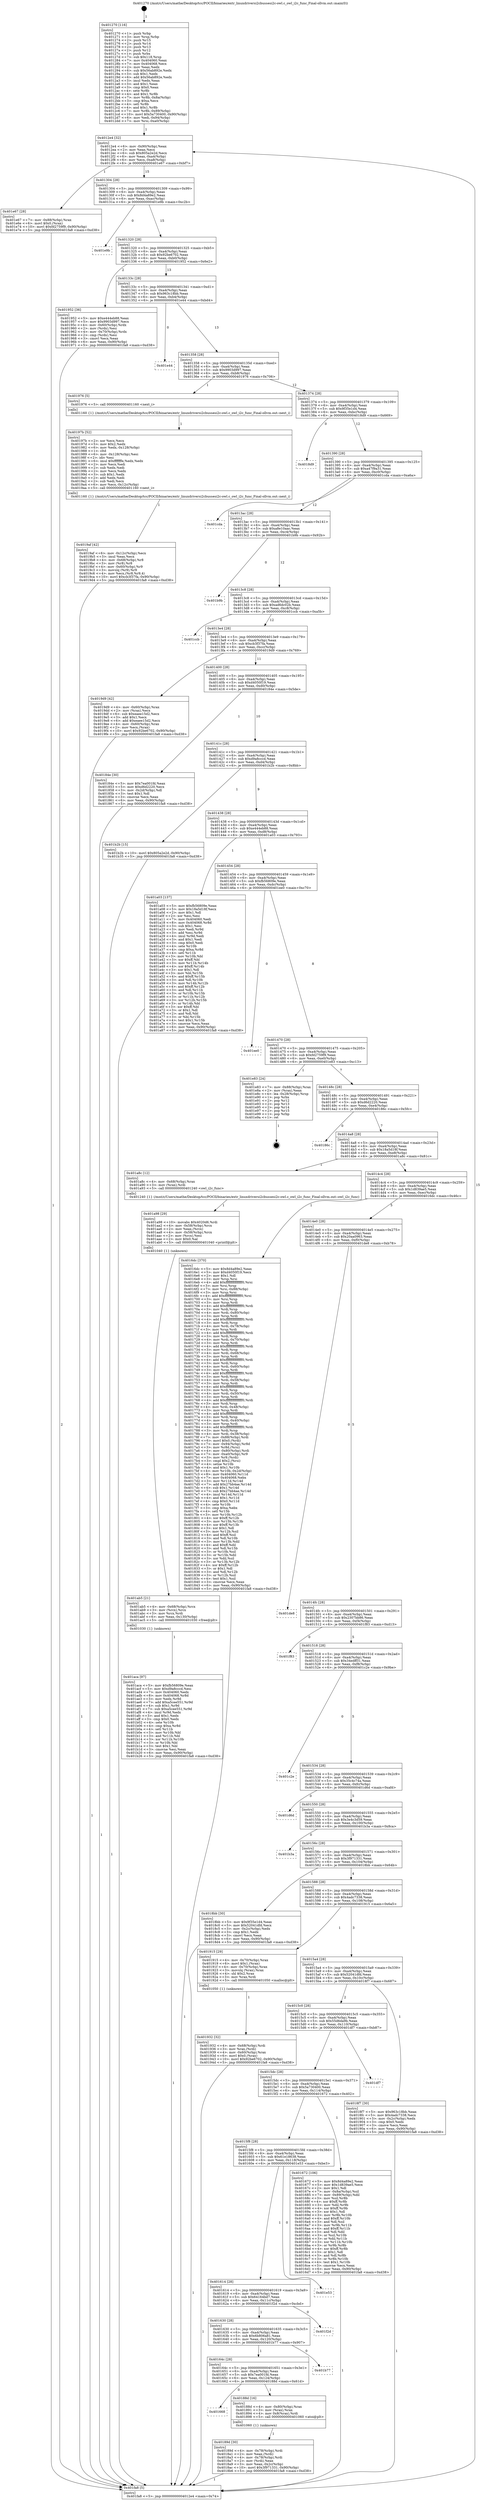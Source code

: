 digraph "0x401270" {
  label = "0x401270 (/mnt/c/Users/mathe/Desktop/tcc/POCII/binaries/extr_linuxdriversi2cbussesi2c-owl.c_owl_i2c_func_Final-ollvm.out::main(0))"
  labelloc = "t"
  node[shape=record]

  Entry [label="",width=0.3,height=0.3,shape=circle,fillcolor=black,style=filled]
  "0x4012e4" [label="{
     0x4012e4 [32]\l
     | [instrs]\l
     &nbsp;&nbsp;0x4012e4 \<+6\>: mov -0x90(%rbp),%eax\l
     &nbsp;&nbsp;0x4012ea \<+2\>: mov %eax,%ecx\l
     &nbsp;&nbsp;0x4012ec \<+6\>: sub $0x805a2e2d,%ecx\l
     &nbsp;&nbsp;0x4012f2 \<+6\>: mov %eax,-0xa4(%rbp)\l
     &nbsp;&nbsp;0x4012f8 \<+6\>: mov %ecx,-0xa8(%rbp)\l
     &nbsp;&nbsp;0x4012fe \<+6\>: je 0000000000401e67 \<main+0xbf7\>\l
  }"]
  "0x401e67" [label="{
     0x401e67 [28]\l
     | [instrs]\l
     &nbsp;&nbsp;0x401e67 \<+7\>: mov -0x88(%rbp),%rax\l
     &nbsp;&nbsp;0x401e6e \<+6\>: movl $0x0,(%rax)\l
     &nbsp;&nbsp;0x401e74 \<+10\>: movl $0xfd2759f9,-0x90(%rbp)\l
     &nbsp;&nbsp;0x401e7e \<+5\>: jmp 0000000000401fa8 \<main+0xd38\>\l
  }"]
  "0x401304" [label="{
     0x401304 [28]\l
     | [instrs]\l
     &nbsp;&nbsp;0x401304 \<+5\>: jmp 0000000000401309 \<main+0x99\>\l
     &nbsp;&nbsp;0x401309 \<+6\>: mov -0xa4(%rbp),%eax\l
     &nbsp;&nbsp;0x40130f \<+5\>: sub $0x8d4a89e2,%eax\l
     &nbsp;&nbsp;0x401314 \<+6\>: mov %eax,-0xac(%rbp)\l
     &nbsp;&nbsp;0x40131a \<+6\>: je 0000000000401e9b \<main+0xc2b\>\l
  }"]
  Exit [label="",width=0.3,height=0.3,shape=circle,fillcolor=black,style=filled,peripheries=2]
  "0x401e9b" [label="{
     0x401e9b\l
  }", style=dashed]
  "0x401320" [label="{
     0x401320 [28]\l
     | [instrs]\l
     &nbsp;&nbsp;0x401320 \<+5\>: jmp 0000000000401325 \<main+0xb5\>\l
     &nbsp;&nbsp;0x401325 \<+6\>: mov -0xa4(%rbp),%eax\l
     &nbsp;&nbsp;0x40132b \<+5\>: sub $0x92be6702,%eax\l
     &nbsp;&nbsp;0x401330 \<+6\>: mov %eax,-0xb0(%rbp)\l
     &nbsp;&nbsp;0x401336 \<+6\>: je 0000000000401952 \<main+0x6e2\>\l
  }"]
  "0x401aca" [label="{
     0x401aca [97]\l
     | [instrs]\l
     &nbsp;&nbsp;0x401aca \<+5\>: mov $0xfb56809e,%eax\l
     &nbsp;&nbsp;0x401acf \<+5\>: mov $0xd9a8cccd,%esi\l
     &nbsp;&nbsp;0x401ad4 \<+7\>: mov 0x404060,%edx\l
     &nbsp;&nbsp;0x401adb \<+8\>: mov 0x404068,%r8d\l
     &nbsp;&nbsp;0x401ae3 \<+3\>: mov %edx,%r9d\l
     &nbsp;&nbsp;0x401ae6 \<+7\>: add $0xa5cee551,%r9d\l
     &nbsp;&nbsp;0x401aed \<+4\>: sub $0x1,%r9d\l
     &nbsp;&nbsp;0x401af1 \<+7\>: sub $0xa5cee551,%r9d\l
     &nbsp;&nbsp;0x401af8 \<+4\>: imul %r9d,%edx\l
     &nbsp;&nbsp;0x401afc \<+3\>: and $0x1,%edx\l
     &nbsp;&nbsp;0x401aff \<+3\>: cmp $0x0,%edx\l
     &nbsp;&nbsp;0x401b02 \<+4\>: sete %r10b\l
     &nbsp;&nbsp;0x401b06 \<+4\>: cmp $0xa,%r8d\l
     &nbsp;&nbsp;0x401b0a \<+4\>: setl %r11b\l
     &nbsp;&nbsp;0x401b0e \<+3\>: mov %r10b,%bl\l
     &nbsp;&nbsp;0x401b11 \<+3\>: and %r11b,%bl\l
     &nbsp;&nbsp;0x401b14 \<+3\>: xor %r11b,%r10b\l
     &nbsp;&nbsp;0x401b17 \<+3\>: or %r10b,%bl\l
     &nbsp;&nbsp;0x401b1a \<+3\>: test $0x1,%bl\l
     &nbsp;&nbsp;0x401b1d \<+3\>: cmovne %esi,%eax\l
     &nbsp;&nbsp;0x401b20 \<+6\>: mov %eax,-0x90(%rbp)\l
     &nbsp;&nbsp;0x401b26 \<+5\>: jmp 0000000000401fa8 \<main+0xd38\>\l
  }"]
  "0x401952" [label="{
     0x401952 [36]\l
     | [instrs]\l
     &nbsp;&nbsp;0x401952 \<+5\>: mov $0xe444eb88,%eax\l
     &nbsp;&nbsp;0x401957 \<+5\>: mov $0x9903d997,%ecx\l
     &nbsp;&nbsp;0x40195c \<+4\>: mov -0x60(%rbp),%rdx\l
     &nbsp;&nbsp;0x401960 \<+2\>: mov (%rdx),%esi\l
     &nbsp;&nbsp;0x401962 \<+4\>: mov -0x70(%rbp),%rdx\l
     &nbsp;&nbsp;0x401966 \<+2\>: cmp (%rdx),%esi\l
     &nbsp;&nbsp;0x401968 \<+3\>: cmovl %ecx,%eax\l
     &nbsp;&nbsp;0x40196b \<+6\>: mov %eax,-0x90(%rbp)\l
     &nbsp;&nbsp;0x401971 \<+5\>: jmp 0000000000401fa8 \<main+0xd38\>\l
  }"]
  "0x40133c" [label="{
     0x40133c [28]\l
     | [instrs]\l
     &nbsp;&nbsp;0x40133c \<+5\>: jmp 0000000000401341 \<main+0xd1\>\l
     &nbsp;&nbsp;0x401341 \<+6\>: mov -0xa4(%rbp),%eax\l
     &nbsp;&nbsp;0x401347 \<+5\>: sub $0x963c18bb,%eax\l
     &nbsp;&nbsp;0x40134c \<+6\>: mov %eax,-0xb4(%rbp)\l
     &nbsp;&nbsp;0x401352 \<+6\>: je 0000000000401e44 \<main+0xbd4\>\l
  }"]
  "0x401ab5" [label="{
     0x401ab5 [21]\l
     | [instrs]\l
     &nbsp;&nbsp;0x401ab5 \<+4\>: mov -0x68(%rbp),%rcx\l
     &nbsp;&nbsp;0x401ab9 \<+3\>: mov (%rcx),%rcx\l
     &nbsp;&nbsp;0x401abc \<+3\>: mov %rcx,%rdi\l
     &nbsp;&nbsp;0x401abf \<+6\>: mov %eax,-0x130(%rbp)\l
     &nbsp;&nbsp;0x401ac5 \<+5\>: call 0000000000401030 \<free@plt\>\l
     | [calls]\l
     &nbsp;&nbsp;0x401030 \{1\} (unknown)\l
  }"]
  "0x401e44" [label="{
     0x401e44\l
  }", style=dashed]
  "0x401358" [label="{
     0x401358 [28]\l
     | [instrs]\l
     &nbsp;&nbsp;0x401358 \<+5\>: jmp 000000000040135d \<main+0xed\>\l
     &nbsp;&nbsp;0x40135d \<+6\>: mov -0xa4(%rbp),%eax\l
     &nbsp;&nbsp;0x401363 \<+5\>: sub $0x9903d997,%eax\l
     &nbsp;&nbsp;0x401368 \<+6\>: mov %eax,-0xb8(%rbp)\l
     &nbsp;&nbsp;0x40136e \<+6\>: je 0000000000401976 \<main+0x706\>\l
  }"]
  "0x401a98" [label="{
     0x401a98 [29]\l
     | [instrs]\l
     &nbsp;&nbsp;0x401a98 \<+10\>: movabs $0x4020d6,%rdi\l
     &nbsp;&nbsp;0x401aa2 \<+4\>: mov -0x58(%rbp),%rcx\l
     &nbsp;&nbsp;0x401aa6 \<+2\>: mov %eax,(%rcx)\l
     &nbsp;&nbsp;0x401aa8 \<+4\>: mov -0x58(%rbp),%rcx\l
     &nbsp;&nbsp;0x401aac \<+2\>: mov (%rcx),%esi\l
     &nbsp;&nbsp;0x401aae \<+2\>: mov $0x0,%al\l
     &nbsp;&nbsp;0x401ab0 \<+5\>: call 0000000000401040 \<printf@plt\>\l
     | [calls]\l
     &nbsp;&nbsp;0x401040 \{1\} (unknown)\l
  }"]
  "0x401976" [label="{
     0x401976 [5]\l
     | [instrs]\l
     &nbsp;&nbsp;0x401976 \<+5\>: call 0000000000401160 \<next_i\>\l
     | [calls]\l
     &nbsp;&nbsp;0x401160 \{1\} (/mnt/c/Users/mathe/Desktop/tcc/POCII/binaries/extr_linuxdriversi2cbussesi2c-owl.c_owl_i2c_func_Final-ollvm.out::next_i)\l
  }"]
  "0x401374" [label="{
     0x401374 [28]\l
     | [instrs]\l
     &nbsp;&nbsp;0x401374 \<+5\>: jmp 0000000000401379 \<main+0x109\>\l
     &nbsp;&nbsp;0x401379 \<+6\>: mov -0xa4(%rbp),%eax\l
     &nbsp;&nbsp;0x40137f \<+5\>: sub $0x9f35e1d4,%eax\l
     &nbsp;&nbsp;0x401384 \<+6\>: mov %eax,-0xbc(%rbp)\l
     &nbsp;&nbsp;0x40138a \<+6\>: je 00000000004018d9 \<main+0x669\>\l
  }"]
  "0x4019af" [label="{
     0x4019af [42]\l
     | [instrs]\l
     &nbsp;&nbsp;0x4019af \<+6\>: mov -0x12c(%rbp),%ecx\l
     &nbsp;&nbsp;0x4019b5 \<+3\>: imul %eax,%ecx\l
     &nbsp;&nbsp;0x4019b8 \<+4\>: mov -0x68(%rbp),%r8\l
     &nbsp;&nbsp;0x4019bc \<+3\>: mov (%r8),%r8\l
     &nbsp;&nbsp;0x4019bf \<+4\>: mov -0x60(%rbp),%r9\l
     &nbsp;&nbsp;0x4019c3 \<+3\>: movslq (%r9),%r9\l
     &nbsp;&nbsp;0x4019c6 \<+4\>: mov %ecx,(%r8,%r9,4)\l
     &nbsp;&nbsp;0x4019ca \<+10\>: movl $0xcb3f37fa,-0x90(%rbp)\l
     &nbsp;&nbsp;0x4019d4 \<+5\>: jmp 0000000000401fa8 \<main+0xd38\>\l
  }"]
  "0x4018d9" [label="{
     0x4018d9\l
  }", style=dashed]
  "0x401390" [label="{
     0x401390 [28]\l
     | [instrs]\l
     &nbsp;&nbsp;0x401390 \<+5\>: jmp 0000000000401395 \<main+0x125\>\l
     &nbsp;&nbsp;0x401395 \<+6\>: mov -0xa4(%rbp),%eax\l
     &nbsp;&nbsp;0x40139b \<+5\>: sub $0xa47f9a31,%eax\l
     &nbsp;&nbsp;0x4013a0 \<+6\>: mov %eax,-0xc0(%rbp)\l
     &nbsp;&nbsp;0x4013a6 \<+6\>: je 0000000000401cda \<main+0xa6a\>\l
  }"]
  "0x40197b" [label="{
     0x40197b [52]\l
     | [instrs]\l
     &nbsp;&nbsp;0x40197b \<+2\>: xor %ecx,%ecx\l
     &nbsp;&nbsp;0x40197d \<+5\>: mov $0x2,%edx\l
     &nbsp;&nbsp;0x401982 \<+6\>: mov %edx,-0x128(%rbp)\l
     &nbsp;&nbsp;0x401988 \<+1\>: cltd\l
     &nbsp;&nbsp;0x401989 \<+6\>: mov -0x128(%rbp),%esi\l
     &nbsp;&nbsp;0x40198f \<+2\>: idiv %esi\l
     &nbsp;&nbsp;0x401991 \<+6\>: imul $0xfffffffe,%edx,%edx\l
     &nbsp;&nbsp;0x401997 \<+2\>: mov %ecx,%edi\l
     &nbsp;&nbsp;0x401999 \<+2\>: sub %edx,%edi\l
     &nbsp;&nbsp;0x40199b \<+2\>: mov %ecx,%edx\l
     &nbsp;&nbsp;0x40199d \<+3\>: sub $0x1,%edx\l
     &nbsp;&nbsp;0x4019a0 \<+2\>: add %edx,%edi\l
     &nbsp;&nbsp;0x4019a2 \<+2\>: sub %edi,%ecx\l
     &nbsp;&nbsp;0x4019a4 \<+6\>: mov %ecx,-0x12c(%rbp)\l
     &nbsp;&nbsp;0x4019aa \<+5\>: call 0000000000401160 \<next_i\>\l
     | [calls]\l
     &nbsp;&nbsp;0x401160 \{1\} (/mnt/c/Users/mathe/Desktop/tcc/POCII/binaries/extr_linuxdriversi2cbussesi2c-owl.c_owl_i2c_func_Final-ollvm.out::next_i)\l
  }"]
  "0x401cda" [label="{
     0x401cda\l
  }", style=dashed]
  "0x4013ac" [label="{
     0x4013ac [28]\l
     | [instrs]\l
     &nbsp;&nbsp;0x4013ac \<+5\>: jmp 00000000004013b1 \<main+0x141\>\l
     &nbsp;&nbsp;0x4013b1 \<+6\>: mov -0xa4(%rbp),%eax\l
     &nbsp;&nbsp;0x4013b7 \<+5\>: sub $0xa8e10aac,%eax\l
     &nbsp;&nbsp;0x4013bc \<+6\>: mov %eax,-0xc4(%rbp)\l
     &nbsp;&nbsp;0x4013c2 \<+6\>: je 0000000000401b9b \<main+0x92b\>\l
  }"]
  "0x401932" [label="{
     0x401932 [32]\l
     | [instrs]\l
     &nbsp;&nbsp;0x401932 \<+4\>: mov -0x68(%rbp),%rdi\l
     &nbsp;&nbsp;0x401936 \<+3\>: mov %rax,(%rdi)\l
     &nbsp;&nbsp;0x401939 \<+4\>: mov -0x60(%rbp),%rax\l
     &nbsp;&nbsp;0x40193d \<+6\>: movl $0x0,(%rax)\l
     &nbsp;&nbsp;0x401943 \<+10\>: movl $0x92be6702,-0x90(%rbp)\l
     &nbsp;&nbsp;0x40194d \<+5\>: jmp 0000000000401fa8 \<main+0xd38\>\l
  }"]
  "0x401b9b" [label="{
     0x401b9b\l
  }", style=dashed]
  "0x4013c8" [label="{
     0x4013c8 [28]\l
     | [instrs]\l
     &nbsp;&nbsp;0x4013c8 \<+5\>: jmp 00000000004013cd \<main+0x15d\>\l
     &nbsp;&nbsp;0x4013cd \<+6\>: mov -0xa4(%rbp),%eax\l
     &nbsp;&nbsp;0x4013d3 \<+5\>: sub $0xad6dc02b,%eax\l
     &nbsp;&nbsp;0x4013d8 \<+6\>: mov %eax,-0xc8(%rbp)\l
     &nbsp;&nbsp;0x4013de \<+6\>: je 0000000000401ccb \<main+0xa5b\>\l
  }"]
  "0x40189d" [label="{
     0x40189d [30]\l
     | [instrs]\l
     &nbsp;&nbsp;0x40189d \<+4\>: mov -0x78(%rbp),%rdi\l
     &nbsp;&nbsp;0x4018a1 \<+2\>: mov %eax,(%rdi)\l
     &nbsp;&nbsp;0x4018a3 \<+4\>: mov -0x78(%rbp),%rdi\l
     &nbsp;&nbsp;0x4018a7 \<+2\>: mov (%rdi),%eax\l
     &nbsp;&nbsp;0x4018a9 \<+3\>: mov %eax,-0x2c(%rbp)\l
     &nbsp;&nbsp;0x4018ac \<+10\>: movl $0x3f971331,-0x90(%rbp)\l
     &nbsp;&nbsp;0x4018b6 \<+5\>: jmp 0000000000401fa8 \<main+0xd38\>\l
  }"]
  "0x401ccb" [label="{
     0x401ccb\l
  }", style=dashed]
  "0x4013e4" [label="{
     0x4013e4 [28]\l
     | [instrs]\l
     &nbsp;&nbsp;0x4013e4 \<+5\>: jmp 00000000004013e9 \<main+0x179\>\l
     &nbsp;&nbsp;0x4013e9 \<+6\>: mov -0xa4(%rbp),%eax\l
     &nbsp;&nbsp;0x4013ef \<+5\>: sub $0xcb3f37fa,%eax\l
     &nbsp;&nbsp;0x4013f4 \<+6\>: mov %eax,-0xcc(%rbp)\l
     &nbsp;&nbsp;0x4013fa \<+6\>: je 00000000004019d9 \<main+0x769\>\l
  }"]
  "0x401668" [label="{
     0x401668\l
  }", style=dashed]
  "0x4019d9" [label="{
     0x4019d9 [42]\l
     | [instrs]\l
     &nbsp;&nbsp;0x4019d9 \<+4\>: mov -0x60(%rbp),%rax\l
     &nbsp;&nbsp;0x4019dd \<+2\>: mov (%rax),%ecx\l
     &nbsp;&nbsp;0x4019df \<+6\>: sub $0xeaee15d2,%ecx\l
     &nbsp;&nbsp;0x4019e5 \<+3\>: add $0x1,%ecx\l
     &nbsp;&nbsp;0x4019e8 \<+6\>: add $0xeaee15d2,%ecx\l
     &nbsp;&nbsp;0x4019ee \<+4\>: mov -0x60(%rbp),%rax\l
     &nbsp;&nbsp;0x4019f2 \<+2\>: mov %ecx,(%rax)\l
     &nbsp;&nbsp;0x4019f4 \<+10\>: movl $0x92be6702,-0x90(%rbp)\l
     &nbsp;&nbsp;0x4019fe \<+5\>: jmp 0000000000401fa8 \<main+0xd38\>\l
  }"]
  "0x401400" [label="{
     0x401400 [28]\l
     | [instrs]\l
     &nbsp;&nbsp;0x401400 \<+5\>: jmp 0000000000401405 \<main+0x195\>\l
     &nbsp;&nbsp;0x401405 \<+6\>: mov -0xa4(%rbp),%eax\l
     &nbsp;&nbsp;0x40140b \<+5\>: sub $0xd4050f19,%eax\l
     &nbsp;&nbsp;0x401410 \<+6\>: mov %eax,-0xd0(%rbp)\l
     &nbsp;&nbsp;0x401416 \<+6\>: je 000000000040184e \<main+0x5de\>\l
  }"]
  "0x40188d" [label="{
     0x40188d [16]\l
     | [instrs]\l
     &nbsp;&nbsp;0x40188d \<+4\>: mov -0x80(%rbp),%rax\l
     &nbsp;&nbsp;0x401891 \<+3\>: mov (%rax),%rax\l
     &nbsp;&nbsp;0x401894 \<+4\>: mov 0x8(%rax),%rdi\l
     &nbsp;&nbsp;0x401898 \<+5\>: call 0000000000401060 \<atoi@plt\>\l
     | [calls]\l
     &nbsp;&nbsp;0x401060 \{1\} (unknown)\l
  }"]
  "0x40184e" [label="{
     0x40184e [30]\l
     | [instrs]\l
     &nbsp;&nbsp;0x40184e \<+5\>: mov $0x7ea001fd,%eax\l
     &nbsp;&nbsp;0x401853 \<+5\>: mov $0xd6d2220,%ecx\l
     &nbsp;&nbsp;0x401858 \<+3\>: mov -0x2d(%rbp),%dl\l
     &nbsp;&nbsp;0x40185b \<+3\>: test $0x1,%dl\l
     &nbsp;&nbsp;0x40185e \<+3\>: cmovne %ecx,%eax\l
     &nbsp;&nbsp;0x401861 \<+6\>: mov %eax,-0x90(%rbp)\l
     &nbsp;&nbsp;0x401867 \<+5\>: jmp 0000000000401fa8 \<main+0xd38\>\l
  }"]
  "0x40141c" [label="{
     0x40141c [28]\l
     | [instrs]\l
     &nbsp;&nbsp;0x40141c \<+5\>: jmp 0000000000401421 \<main+0x1b1\>\l
     &nbsp;&nbsp;0x401421 \<+6\>: mov -0xa4(%rbp),%eax\l
     &nbsp;&nbsp;0x401427 \<+5\>: sub $0xd9a8cccd,%eax\l
     &nbsp;&nbsp;0x40142c \<+6\>: mov %eax,-0xd4(%rbp)\l
     &nbsp;&nbsp;0x401432 \<+6\>: je 0000000000401b2b \<main+0x8bb\>\l
  }"]
  "0x40164c" [label="{
     0x40164c [28]\l
     | [instrs]\l
     &nbsp;&nbsp;0x40164c \<+5\>: jmp 0000000000401651 \<main+0x3e1\>\l
     &nbsp;&nbsp;0x401651 \<+6\>: mov -0xa4(%rbp),%eax\l
     &nbsp;&nbsp;0x401657 \<+5\>: sub $0x7ea001fd,%eax\l
     &nbsp;&nbsp;0x40165c \<+6\>: mov %eax,-0x124(%rbp)\l
     &nbsp;&nbsp;0x401662 \<+6\>: je 000000000040188d \<main+0x61d\>\l
  }"]
  "0x401b2b" [label="{
     0x401b2b [15]\l
     | [instrs]\l
     &nbsp;&nbsp;0x401b2b \<+10\>: movl $0x805a2e2d,-0x90(%rbp)\l
     &nbsp;&nbsp;0x401b35 \<+5\>: jmp 0000000000401fa8 \<main+0xd38\>\l
  }"]
  "0x401438" [label="{
     0x401438 [28]\l
     | [instrs]\l
     &nbsp;&nbsp;0x401438 \<+5\>: jmp 000000000040143d \<main+0x1cd\>\l
     &nbsp;&nbsp;0x40143d \<+6\>: mov -0xa4(%rbp),%eax\l
     &nbsp;&nbsp;0x401443 \<+5\>: sub $0xe444eb88,%eax\l
     &nbsp;&nbsp;0x401448 \<+6\>: mov %eax,-0xd8(%rbp)\l
     &nbsp;&nbsp;0x40144e \<+6\>: je 0000000000401a03 \<main+0x793\>\l
  }"]
  "0x401b77" [label="{
     0x401b77\l
  }", style=dashed]
  "0x401a03" [label="{
     0x401a03 [137]\l
     | [instrs]\l
     &nbsp;&nbsp;0x401a03 \<+5\>: mov $0xfb56809e,%eax\l
     &nbsp;&nbsp;0x401a08 \<+5\>: mov $0x18a5d18f,%ecx\l
     &nbsp;&nbsp;0x401a0d \<+2\>: mov $0x1,%dl\l
     &nbsp;&nbsp;0x401a0f \<+2\>: xor %esi,%esi\l
     &nbsp;&nbsp;0x401a11 \<+7\>: mov 0x404060,%edi\l
     &nbsp;&nbsp;0x401a18 \<+8\>: mov 0x404068,%r8d\l
     &nbsp;&nbsp;0x401a20 \<+3\>: sub $0x1,%esi\l
     &nbsp;&nbsp;0x401a23 \<+3\>: mov %edi,%r9d\l
     &nbsp;&nbsp;0x401a26 \<+3\>: add %esi,%r9d\l
     &nbsp;&nbsp;0x401a29 \<+4\>: imul %r9d,%edi\l
     &nbsp;&nbsp;0x401a2d \<+3\>: and $0x1,%edi\l
     &nbsp;&nbsp;0x401a30 \<+3\>: cmp $0x0,%edi\l
     &nbsp;&nbsp;0x401a33 \<+4\>: sete %r10b\l
     &nbsp;&nbsp;0x401a37 \<+4\>: cmp $0xa,%r8d\l
     &nbsp;&nbsp;0x401a3b \<+4\>: setl %r11b\l
     &nbsp;&nbsp;0x401a3f \<+3\>: mov %r10b,%bl\l
     &nbsp;&nbsp;0x401a42 \<+3\>: xor $0xff,%bl\l
     &nbsp;&nbsp;0x401a45 \<+3\>: mov %r11b,%r14b\l
     &nbsp;&nbsp;0x401a48 \<+4\>: xor $0xff,%r14b\l
     &nbsp;&nbsp;0x401a4c \<+3\>: xor $0x1,%dl\l
     &nbsp;&nbsp;0x401a4f \<+3\>: mov %bl,%r15b\l
     &nbsp;&nbsp;0x401a52 \<+4\>: and $0xff,%r15b\l
     &nbsp;&nbsp;0x401a56 \<+3\>: and %dl,%r10b\l
     &nbsp;&nbsp;0x401a59 \<+3\>: mov %r14b,%r12b\l
     &nbsp;&nbsp;0x401a5c \<+4\>: and $0xff,%r12b\l
     &nbsp;&nbsp;0x401a60 \<+3\>: and %dl,%r11b\l
     &nbsp;&nbsp;0x401a63 \<+3\>: or %r10b,%r15b\l
     &nbsp;&nbsp;0x401a66 \<+3\>: or %r11b,%r12b\l
     &nbsp;&nbsp;0x401a69 \<+3\>: xor %r12b,%r15b\l
     &nbsp;&nbsp;0x401a6c \<+3\>: or %r14b,%bl\l
     &nbsp;&nbsp;0x401a6f \<+3\>: xor $0xff,%bl\l
     &nbsp;&nbsp;0x401a72 \<+3\>: or $0x1,%dl\l
     &nbsp;&nbsp;0x401a75 \<+2\>: and %dl,%bl\l
     &nbsp;&nbsp;0x401a77 \<+3\>: or %bl,%r15b\l
     &nbsp;&nbsp;0x401a7a \<+4\>: test $0x1,%r15b\l
     &nbsp;&nbsp;0x401a7e \<+3\>: cmovne %ecx,%eax\l
     &nbsp;&nbsp;0x401a81 \<+6\>: mov %eax,-0x90(%rbp)\l
     &nbsp;&nbsp;0x401a87 \<+5\>: jmp 0000000000401fa8 \<main+0xd38\>\l
  }"]
  "0x401454" [label="{
     0x401454 [28]\l
     | [instrs]\l
     &nbsp;&nbsp;0x401454 \<+5\>: jmp 0000000000401459 \<main+0x1e9\>\l
     &nbsp;&nbsp;0x401459 \<+6\>: mov -0xa4(%rbp),%eax\l
     &nbsp;&nbsp;0x40145f \<+5\>: sub $0xfb56809e,%eax\l
     &nbsp;&nbsp;0x401464 \<+6\>: mov %eax,-0xdc(%rbp)\l
     &nbsp;&nbsp;0x40146a \<+6\>: je 0000000000401ee0 \<main+0xc70\>\l
  }"]
  "0x401630" [label="{
     0x401630 [28]\l
     | [instrs]\l
     &nbsp;&nbsp;0x401630 \<+5\>: jmp 0000000000401635 \<main+0x3c5\>\l
     &nbsp;&nbsp;0x401635 \<+6\>: mov -0xa4(%rbp),%eax\l
     &nbsp;&nbsp;0x40163b \<+5\>: sub $0x6b806a81,%eax\l
     &nbsp;&nbsp;0x401640 \<+6\>: mov %eax,-0x120(%rbp)\l
     &nbsp;&nbsp;0x401646 \<+6\>: je 0000000000401b77 \<main+0x907\>\l
  }"]
  "0x401ee0" [label="{
     0x401ee0\l
  }", style=dashed]
  "0x401470" [label="{
     0x401470 [28]\l
     | [instrs]\l
     &nbsp;&nbsp;0x401470 \<+5\>: jmp 0000000000401475 \<main+0x205\>\l
     &nbsp;&nbsp;0x401475 \<+6\>: mov -0xa4(%rbp),%eax\l
     &nbsp;&nbsp;0x40147b \<+5\>: sub $0xfd2759f9,%eax\l
     &nbsp;&nbsp;0x401480 \<+6\>: mov %eax,-0xe0(%rbp)\l
     &nbsp;&nbsp;0x401486 \<+6\>: je 0000000000401e83 \<main+0xc13\>\l
  }"]
  "0x401f2d" [label="{
     0x401f2d\l
  }", style=dashed]
  "0x401e83" [label="{
     0x401e83 [24]\l
     | [instrs]\l
     &nbsp;&nbsp;0x401e83 \<+7\>: mov -0x88(%rbp),%rax\l
     &nbsp;&nbsp;0x401e8a \<+2\>: mov (%rax),%eax\l
     &nbsp;&nbsp;0x401e8c \<+4\>: lea -0x28(%rbp),%rsp\l
     &nbsp;&nbsp;0x401e90 \<+1\>: pop %rbx\l
     &nbsp;&nbsp;0x401e91 \<+2\>: pop %r12\l
     &nbsp;&nbsp;0x401e93 \<+2\>: pop %r13\l
     &nbsp;&nbsp;0x401e95 \<+2\>: pop %r14\l
     &nbsp;&nbsp;0x401e97 \<+2\>: pop %r15\l
     &nbsp;&nbsp;0x401e99 \<+1\>: pop %rbp\l
     &nbsp;&nbsp;0x401e9a \<+1\>: ret\l
  }"]
  "0x40148c" [label="{
     0x40148c [28]\l
     | [instrs]\l
     &nbsp;&nbsp;0x40148c \<+5\>: jmp 0000000000401491 \<main+0x221\>\l
     &nbsp;&nbsp;0x401491 \<+6\>: mov -0xa4(%rbp),%eax\l
     &nbsp;&nbsp;0x401497 \<+5\>: sub $0xd6d2220,%eax\l
     &nbsp;&nbsp;0x40149c \<+6\>: mov %eax,-0xe4(%rbp)\l
     &nbsp;&nbsp;0x4014a2 \<+6\>: je 000000000040186c \<main+0x5fc\>\l
  }"]
  "0x401614" [label="{
     0x401614 [28]\l
     | [instrs]\l
     &nbsp;&nbsp;0x401614 \<+5\>: jmp 0000000000401619 \<main+0x3a9\>\l
     &nbsp;&nbsp;0x401619 \<+6\>: mov -0xa4(%rbp),%eax\l
     &nbsp;&nbsp;0x40161f \<+5\>: sub $0x64164bd7,%eax\l
     &nbsp;&nbsp;0x401624 \<+6\>: mov %eax,-0x11c(%rbp)\l
     &nbsp;&nbsp;0x40162a \<+6\>: je 0000000000401f2d \<main+0xcbd\>\l
  }"]
  "0x40186c" [label="{
     0x40186c\l
  }", style=dashed]
  "0x4014a8" [label="{
     0x4014a8 [28]\l
     | [instrs]\l
     &nbsp;&nbsp;0x4014a8 \<+5\>: jmp 00000000004014ad \<main+0x23d\>\l
     &nbsp;&nbsp;0x4014ad \<+6\>: mov -0xa4(%rbp),%eax\l
     &nbsp;&nbsp;0x4014b3 \<+5\>: sub $0x18a5d18f,%eax\l
     &nbsp;&nbsp;0x4014b8 \<+6\>: mov %eax,-0xe8(%rbp)\l
     &nbsp;&nbsp;0x4014be \<+6\>: je 0000000000401a8c \<main+0x81c\>\l
  }"]
  "0x401e53" [label="{
     0x401e53\l
  }", style=dashed]
  "0x401a8c" [label="{
     0x401a8c [12]\l
     | [instrs]\l
     &nbsp;&nbsp;0x401a8c \<+4\>: mov -0x68(%rbp),%rax\l
     &nbsp;&nbsp;0x401a90 \<+3\>: mov (%rax),%rdi\l
     &nbsp;&nbsp;0x401a93 \<+5\>: call 0000000000401240 \<owl_i2c_func\>\l
     | [calls]\l
     &nbsp;&nbsp;0x401240 \{1\} (/mnt/c/Users/mathe/Desktop/tcc/POCII/binaries/extr_linuxdriversi2cbussesi2c-owl.c_owl_i2c_func_Final-ollvm.out::owl_i2c_func)\l
  }"]
  "0x4014c4" [label="{
     0x4014c4 [28]\l
     | [instrs]\l
     &nbsp;&nbsp;0x4014c4 \<+5\>: jmp 00000000004014c9 \<main+0x259\>\l
     &nbsp;&nbsp;0x4014c9 \<+6\>: mov -0xa4(%rbp),%eax\l
     &nbsp;&nbsp;0x4014cf \<+5\>: sub $0x1d839ae5,%eax\l
     &nbsp;&nbsp;0x4014d4 \<+6\>: mov %eax,-0xec(%rbp)\l
     &nbsp;&nbsp;0x4014da \<+6\>: je 00000000004016dc \<main+0x46c\>\l
  }"]
  "0x401270" [label="{
     0x401270 [116]\l
     | [instrs]\l
     &nbsp;&nbsp;0x401270 \<+1\>: push %rbp\l
     &nbsp;&nbsp;0x401271 \<+3\>: mov %rsp,%rbp\l
     &nbsp;&nbsp;0x401274 \<+2\>: push %r15\l
     &nbsp;&nbsp;0x401276 \<+2\>: push %r14\l
     &nbsp;&nbsp;0x401278 \<+2\>: push %r13\l
     &nbsp;&nbsp;0x40127a \<+2\>: push %r12\l
     &nbsp;&nbsp;0x40127c \<+1\>: push %rbx\l
     &nbsp;&nbsp;0x40127d \<+7\>: sub $0x118,%rsp\l
     &nbsp;&nbsp;0x401284 \<+7\>: mov 0x404060,%eax\l
     &nbsp;&nbsp;0x40128b \<+7\>: mov 0x404068,%ecx\l
     &nbsp;&nbsp;0x401292 \<+2\>: mov %eax,%edx\l
     &nbsp;&nbsp;0x401294 \<+6\>: sub $0x56ab892e,%edx\l
     &nbsp;&nbsp;0x40129a \<+3\>: sub $0x1,%edx\l
     &nbsp;&nbsp;0x40129d \<+6\>: add $0x56ab892e,%edx\l
     &nbsp;&nbsp;0x4012a3 \<+3\>: imul %edx,%eax\l
     &nbsp;&nbsp;0x4012a6 \<+3\>: and $0x1,%eax\l
     &nbsp;&nbsp;0x4012a9 \<+3\>: cmp $0x0,%eax\l
     &nbsp;&nbsp;0x4012ac \<+4\>: sete %r8b\l
     &nbsp;&nbsp;0x4012b0 \<+4\>: and $0x1,%r8b\l
     &nbsp;&nbsp;0x4012b4 \<+7\>: mov %r8b,-0x8a(%rbp)\l
     &nbsp;&nbsp;0x4012bb \<+3\>: cmp $0xa,%ecx\l
     &nbsp;&nbsp;0x4012be \<+4\>: setl %r8b\l
     &nbsp;&nbsp;0x4012c2 \<+4\>: and $0x1,%r8b\l
     &nbsp;&nbsp;0x4012c6 \<+7\>: mov %r8b,-0x89(%rbp)\l
     &nbsp;&nbsp;0x4012cd \<+10\>: movl $0x5a730400,-0x90(%rbp)\l
     &nbsp;&nbsp;0x4012d7 \<+6\>: mov %edi,-0x94(%rbp)\l
     &nbsp;&nbsp;0x4012dd \<+7\>: mov %rsi,-0xa0(%rbp)\l
  }"]
  "0x4016dc" [label="{
     0x4016dc [370]\l
     | [instrs]\l
     &nbsp;&nbsp;0x4016dc \<+5\>: mov $0x8d4a89e2,%eax\l
     &nbsp;&nbsp;0x4016e1 \<+5\>: mov $0xd4050f19,%ecx\l
     &nbsp;&nbsp;0x4016e6 \<+2\>: mov $0x1,%dl\l
     &nbsp;&nbsp;0x4016e8 \<+3\>: mov %rsp,%rsi\l
     &nbsp;&nbsp;0x4016eb \<+4\>: add $0xfffffffffffffff0,%rsi\l
     &nbsp;&nbsp;0x4016ef \<+3\>: mov %rsi,%rsp\l
     &nbsp;&nbsp;0x4016f2 \<+7\>: mov %rsi,-0x88(%rbp)\l
     &nbsp;&nbsp;0x4016f9 \<+3\>: mov %rsp,%rsi\l
     &nbsp;&nbsp;0x4016fc \<+4\>: add $0xfffffffffffffff0,%rsi\l
     &nbsp;&nbsp;0x401700 \<+3\>: mov %rsi,%rsp\l
     &nbsp;&nbsp;0x401703 \<+3\>: mov %rsp,%rdi\l
     &nbsp;&nbsp;0x401706 \<+4\>: add $0xfffffffffffffff0,%rdi\l
     &nbsp;&nbsp;0x40170a \<+3\>: mov %rdi,%rsp\l
     &nbsp;&nbsp;0x40170d \<+4\>: mov %rdi,-0x80(%rbp)\l
     &nbsp;&nbsp;0x401711 \<+3\>: mov %rsp,%rdi\l
     &nbsp;&nbsp;0x401714 \<+4\>: add $0xfffffffffffffff0,%rdi\l
     &nbsp;&nbsp;0x401718 \<+3\>: mov %rdi,%rsp\l
     &nbsp;&nbsp;0x40171b \<+4\>: mov %rdi,-0x78(%rbp)\l
     &nbsp;&nbsp;0x40171f \<+3\>: mov %rsp,%rdi\l
     &nbsp;&nbsp;0x401722 \<+4\>: add $0xfffffffffffffff0,%rdi\l
     &nbsp;&nbsp;0x401726 \<+3\>: mov %rdi,%rsp\l
     &nbsp;&nbsp;0x401729 \<+4\>: mov %rdi,-0x70(%rbp)\l
     &nbsp;&nbsp;0x40172d \<+3\>: mov %rsp,%rdi\l
     &nbsp;&nbsp;0x401730 \<+4\>: add $0xfffffffffffffff0,%rdi\l
     &nbsp;&nbsp;0x401734 \<+3\>: mov %rdi,%rsp\l
     &nbsp;&nbsp;0x401737 \<+4\>: mov %rdi,-0x68(%rbp)\l
     &nbsp;&nbsp;0x40173b \<+3\>: mov %rsp,%rdi\l
     &nbsp;&nbsp;0x40173e \<+4\>: add $0xfffffffffffffff0,%rdi\l
     &nbsp;&nbsp;0x401742 \<+3\>: mov %rdi,%rsp\l
     &nbsp;&nbsp;0x401745 \<+4\>: mov %rdi,-0x60(%rbp)\l
     &nbsp;&nbsp;0x401749 \<+3\>: mov %rsp,%rdi\l
     &nbsp;&nbsp;0x40174c \<+4\>: add $0xfffffffffffffff0,%rdi\l
     &nbsp;&nbsp;0x401750 \<+3\>: mov %rdi,%rsp\l
     &nbsp;&nbsp;0x401753 \<+4\>: mov %rdi,-0x58(%rbp)\l
     &nbsp;&nbsp;0x401757 \<+3\>: mov %rsp,%rdi\l
     &nbsp;&nbsp;0x40175a \<+4\>: add $0xfffffffffffffff0,%rdi\l
     &nbsp;&nbsp;0x40175e \<+3\>: mov %rdi,%rsp\l
     &nbsp;&nbsp;0x401761 \<+4\>: mov %rdi,-0x50(%rbp)\l
     &nbsp;&nbsp;0x401765 \<+3\>: mov %rsp,%rdi\l
     &nbsp;&nbsp;0x401768 \<+4\>: add $0xfffffffffffffff0,%rdi\l
     &nbsp;&nbsp;0x40176c \<+3\>: mov %rdi,%rsp\l
     &nbsp;&nbsp;0x40176f \<+4\>: mov %rdi,-0x48(%rbp)\l
     &nbsp;&nbsp;0x401773 \<+3\>: mov %rsp,%rdi\l
     &nbsp;&nbsp;0x401776 \<+4\>: add $0xfffffffffffffff0,%rdi\l
     &nbsp;&nbsp;0x40177a \<+3\>: mov %rdi,%rsp\l
     &nbsp;&nbsp;0x40177d \<+4\>: mov %rdi,-0x40(%rbp)\l
     &nbsp;&nbsp;0x401781 \<+3\>: mov %rsp,%rdi\l
     &nbsp;&nbsp;0x401784 \<+4\>: add $0xfffffffffffffff0,%rdi\l
     &nbsp;&nbsp;0x401788 \<+3\>: mov %rdi,%rsp\l
     &nbsp;&nbsp;0x40178b \<+4\>: mov %rdi,-0x38(%rbp)\l
     &nbsp;&nbsp;0x40178f \<+7\>: mov -0x88(%rbp),%rdi\l
     &nbsp;&nbsp;0x401796 \<+6\>: movl $0x0,(%rdi)\l
     &nbsp;&nbsp;0x40179c \<+7\>: mov -0x94(%rbp),%r8d\l
     &nbsp;&nbsp;0x4017a3 \<+3\>: mov %r8d,(%rsi)\l
     &nbsp;&nbsp;0x4017a6 \<+4\>: mov -0x80(%rbp),%rdi\l
     &nbsp;&nbsp;0x4017aa \<+7\>: mov -0xa0(%rbp),%r9\l
     &nbsp;&nbsp;0x4017b1 \<+3\>: mov %r9,(%rdi)\l
     &nbsp;&nbsp;0x4017b4 \<+3\>: cmpl $0x2,(%rsi)\l
     &nbsp;&nbsp;0x4017b7 \<+4\>: setne %r10b\l
     &nbsp;&nbsp;0x4017bb \<+4\>: and $0x1,%r10b\l
     &nbsp;&nbsp;0x4017bf \<+4\>: mov %r10b,-0x2d(%rbp)\l
     &nbsp;&nbsp;0x4017c3 \<+8\>: mov 0x404060,%r11d\l
     &nbsp;&nbsp;0x4017cb \<+7\>: mov 0x404068,%ebx\l
     &nbsp;&nbsp;0x4017d2 \<+3\>: mov %r11d,%r14d\l
     &nbsp;&nbsp;0x4017d5 \<+7\>: add $0x27bb4ae,%r14d\l
     &nbsp;&nbsp;0x4017dc \<+4\>: sub $0x1,%r14d\l
     &nbsp;&nbsp;0x4017e0 \<+7\>: sub $0x27bb4ae,%r14d\l
     &nbsp;&nbsp;0x4017e7 \<+4\>: imul %r14d,%r11d\l
     &nbsp;&nbsp;0x4017eb \<+4\>: and $0x1,%r11d\l
     &nbsp;&nbsp;0x4017ef \<+4\>: cmp $0x0,%r11d\l
     &nbsp;&nbsp;0x4017f3 \<+4\>: sete %r10b\l
     &nbsp;&nbsp;0x4017f7 \<+3\>: cmp $0xa,%ebx\l
     &nbsp;&nbsp;0x4017fa \<+4\>: setl %r15b\l
     &nbsp;&nbsp;0x4017fe \<+3\>: mov %r10b,%r12b\l
     &nbsp;&nbsp;0x401801 \<+4\>: xor $0xff,%r12b\l
     &nbsp;&nbsp;0x401805 \<+3\>: mov %r15b,%r13b\l
     &nbsp;&nbsp;0x401808 \<+4\>: xor $0xff,%r13b\l
     &nbsp;&nbsp;0x40180c \<+3\>: xor $0x1,%dl\l
     &nbsp;&nbsp;0x40180f \<+3\>: mov %r12b,%sil\l
     &nbsp;&nbsp;0x401812 \<+4\>: and $0xff,%sil\l
     &nbsp;&nbsp;0x401816 \<+3\>: and %dl,%r10b\l
     &nbsp;&nbsp;0x401819 \<+3\>: mov %r13b,%dil\l
     &nbsp;&nbsp;0x40181c \<+4\>: and $0xff,%dil\l
     &nbsp;&nbsp;0x401820 \<+3\>: and %dl,%r15b\l
     &nbsp;&nbsp;0x401823 \<+3\>: or %r10b,%sil\l
     &nbsp;&nbsp;0x401826 \<+3\>: or %r15b,%dil\l
     &nbsp;&nbsp;0x401829 \<+3\>: xor %dil,%sil\l
     &nbsp;&nbsp;0x40182c \<+3\>: or %r13b,%r12b\l
     &nbsp;&nbsp;0x40182f \<+4\>: xor $0xff,%r12b\l
     &nbsp;&nbsp;0x401833 \<+3\>: or $0x1,%dl\l
     &nbsp;&nbsp;0x401836 \<+3\>: and %dl,%r12b\l
     &nbsp;&nbsp;0x401839 \<+3\>: or %r12b,%sil\l
     &nbsp;&nbsp;0x40183c \<+4\>: test $0x1,%sil\l
     &nbsp;&nbsp;0x401840 \<+3\>: cmovne %ecx,%eax\l
     &nbsp;&nbsp;0x401843 \<+6\>: mov %eax,-0x90(%rbp)\l
     &nbsp;&nbsp;0x401849 \<+5\>: jmp 0000000000401fa8 \<main+0xd38\>\l
  }"]
  "0x4014e0" [label="{
     0x4014e0 [28]\l
     | [instrs]\l
     &nbsp;&nbsp;0x4014e0 \<+5\>: jmp 00000000004014e5 \<main+0x275\>\l
     &nbsp;&nbsp;0x4014e5 \<+6\>: mov -0xa4(%rbp),%eax\l
     &nbsp;&nbsp;0x4014eb \<+5\>: sub $0x20aa0963,%eax\l
     &nbsp;&nbsp;0x4014f0 \<+6\>: mov %eax,-0xf0(%rbp)\l
     &nbsp;&nbsp;0x4014f6 \<+6\>: je 0000000000401de8 \<main+0xb78\>\l
  }"]
  "0x401fa8" [label="{
     0x401fa8 [5]\l
     | [instrs]\l
     &nbsp;&nbsp;0x401fa8 \<+5\>: jmp 00000000004012e4 \<main+0x74\>\l
  }"]
  "0x401de8" [label="{
     0x401de8\l
  }", style=dashed]
  "0x4014fc" [label="{
     0x4014fc [28]\l
     | [instrs]\l
     &nbsp;&nbsp;0x4014fc \<+5\>: jmp 0000000000401501 \<main+0x291\>\l
     &nbsp;&nbsp;0x401501 \<+6\>: mov -0xa4(%rbp),%eax\l
     &nbsp;&nbsp;0x401507 \<+5\>: sub $0x2307bb86,%eax\l
     &nbsp;&nbsp;0x40150c \<+6\>: mov %eax,-0xf4(%rbp)\l
     &nbsp;&nbsp;0x401512 \<+6\>: je 0000000000401f83 \<main+0xd13\>\l
  }"]
  "0x4015f8" [label="{
     0x4015f8 [28]\l
     | [instrs]\l
     &nbsp;&nbsp;0x4015f8 \<+5\>: jmp 00000000004015fd \<main+0x38d\>\l
     &nbsp;&nbsp;0x4015fd \<+6\>: mov -0xa4(%rbp),%eax\l
     &nbsp;&nbsp;0x401603 \<+5\>: sub $0x61e18638,%eax\l
     &nbsp;&nbsp;0x401608 \<+6\>: mov %eax,-0x118(%rbp)\l
     &nbsp;&nbsp;0x40160e \<+6\>: je 0000000000401e53 \<main+0xbe3\>\l
  }"]
  "0x401f83" [label="{
     0x401f83\l
  }", style=dashed]
  "0x401518" [label="{
     0x401518 [28]\l
     | [instrs]\l
     &nbsp;&nbsp;0x401518 \<+5\>: jmp 000000000040151d \<main+0x2ad\>\l
     &nbsp;&nbsp;0x40151d \<+6\>: mov -0xa4(%rbp),%eax\l
     &nbsp;&nbsp;0x401523 \<+5\>: sub $0x34edff31,%eax\l
     &nbsp;&nbsp;0x401528 \<+6\>: mov %eax,-0xf8(%rbp)\l
     &nbsp;&nbsp;0x40152e \<+6\>: je 0000000000401c2e \<main+0x9be\>\l
  }"]
  "0x401672" [label="{
     0x401672 [106]\l
     | [instrs]\l
     &nbsp;&nbsp;0x401672 \<+5\>: mov $0x8d4a89e2,%eax\l
     &nbsp;&nbsp;0x401677 \<+5\>: mov $0x1d839ae5,%ecx\l
     &nbsp;&nbsp;0x40167c \<+2\>: mov $0x1,%dl\l
     &nbsp;&nbsp;0x40167e \<+7\>: mov -0x8a(%rbp),%sil\l
     &nbsp;&nbsp;0x401685 \<+7\>: mov -0x89(%rbp),%dil\l
     &nbsp;&nbsp;0x40168c \<+3\>: mov %sil,%r8b\l
     &nbsp;&nbsp;0x40168f \<+4\>: xor $0xff,%r8b\l
     &nbsp;&nbsp;0x401693 \<+3\>: mov %dil,%r9b\l
     &nbsp;&nbsp;0x401696 \<+4\>: xor $0xff,%r9b\l
     &nbsp;&nbsp;0x40169a \<+3\>: xor $0x1,%dl\l
     &nbsp;&nbsp;0x40169d \<+3\>: mov %r8b,%r10b\l
     &nbsp;&nbsp;0x4016a0 \<+4\>: and $0xff,%r10b\l
     &nbsp;&nbsp;0x4016a4 \<+3\>: and %dl,%sil\l
     &nbsp;&nbsp;0x4016a7 \<+3\>: mov %r9b,%r11b\l
     &nbsp;&nbsp;0x4016aa \<+4\>: and $0xff,%r11b\l
     &nbsp;&nbsp;0x4016ae \<+3\>: and %dl,%dil\l
     &nbsp;&nbsp;0x4016b1 \<+3\>: or %sil,%r10b\l
     &nbsp;&nbsp;0x4016b4 \<+3\>: or %dil,%r11b\l
     &nbsp;&nbsp;0x4016b7 \<+3\>: xor %r11b,%r10b\l
     &nbsp;&nbsp;0x4016ba \<+3\>: or %r9b,%r8b\l
     &nbsp;&nbsp;0x4016bd \<+4\>: xor $0xff,%r8b\l
     &nbsp;&nbsp;0x4016c1 \<+3\>: or $0x1,%dl\l
     &nbsp;&nbsp;0x4016c4 \<+3\>: and %dl,%r8b\l
     &nbsp;&nbsp;0x4016c7 \<+3\>: or %r8b,%r10b\l
     &nbsp;&nbsp;0x4016ca \<+4\>: test $0x1,%r10b\l
     &nbsp;&nbsp;0x4016ce \<+3\>: cmovne %ecx,%eax\l
     &nbsp;&nbsp;0x4016d1 \<+6\>: mov %eax,-0x90(%rbp)\l
     &nbsp;&nbsp;0x4016d7 \<+5\>: jmp 0000000000401fa8 \<main+0xd38\>\l
  }"]
  "0x401c2e" [label="{
     0x401c2e\l
  }", style=dashed]
  "0x401534" [label="{
     0x401534 [28]\l
     | [instrs]\l
     &nbsp;&nbsp;0x401534 \<+5\>: jmp 0000000000401539 \<main+0x2c9\>\l
     &nbsp;&nbsp;0x401539 \<+6\>: mov -0xa4(%rbp),%eax\l
     &nbsp;&nbsp;0x40153f \<+5\>: sub $0x35c4c74a,%eax\l
     &nbsp;&nbsp;0x401544 \<+6\>: mov %eax,-0xfc(%rbp)\l
     &nbsp;&nbsp;0x40154a \<+6\>: je 0000000000401d6d \<main+0xafd\>\l
  }"]
  "0x4015dc" [label="{
     0x4015dc [28]\l
     | [instrs]\l
     &nbsp;&nbsp;0x4015dc \<+5\>: jmp 00000000004015e1 \<main+0x371\>\l
     &nbsp;&nbsp;0x4015e1 \<+6\>: mov -0xa4(%rbp),%eax\l
     &nbsp;&nbsp;0x4015e7 \<+5\>: sub $0x5a730400,%eax\l
     &nbsp;&nbsp;0x4015ec \<+6\>: mov %eax,-0x114(%rbp)\l
     &nbsp;&nbsp;0x4015f2 \<+6\>: je 0000000000401672 \<main+0x402\>\l
  }"]
  "0x401d6d" [label="{
     0x401d6d\l
  }", style=dashed]
  "0x401550" [label="{
     0x401550 [28]\l
     | [instrs]\l
     &nbsp;&nbsp;0x401550 \<+5\>: jmp 0000000000401555 \<main+0x2e5\>\l
     &nbsp;&nbsp;0x401555 \<+6\>: mov -0xa4(%rbp),%eax\l
     &nbsp;&nbsp;0x40155b \<+5\>: sub $0x3e4c3d59,%eax\l
     &nbsp;&nbsp;0x401560 \<+6\>: mov %eax,-0x100(%rbp)\l
     &nbsp;&nbsp;0x401566 \<+6\>: je 0000000000401b3a \<main+0x8ca\>\l
  }"]
  "0x401df7" [label="{
     0x401df7\l
  }", style=dashed]
  "0x401b3a" [label="{
     0x401b3a\l
  }", style=dashed]
  "0x40156c" [label="{
     0x40156c [28]\l
     | [instrs]\l
     &nbsp;&nbsp;0x40156c \<+5\>: jmp 0000000000401571 \<main+0x301\>\l
     &nbsp;&nbsp;0x401571 \<+6\>: mov -0xa4(%rbp),%eax\l
     &nbsp;&nbsp;0x401577 \<+5\>: sub $0x3f971331,%eax\l
     &nbsp;&nbsp;0x40157c \<+6\>: mov %eax,-0x104(%rbp)\l
     &nbsp;&nbsp;0x401582 \<+6\>: je 00000000004018bb \<main+0x64b\>\l
  }"]
  "0x4015c0" [label="{
     0x4015c0 [28]\l
     | [instrs]\l
     &nbsp;&nbsp;0x4015c0 \<+5\>: jmp 00000000004015c5 \<main+0x355\>\l
     &nbsp;&nbsp;0x4015c5 \<+6\>: mov -0xa4(%rbp),%eax\l
     &nbsp;&nbsp;0x4015cb \<+5\>: sub $0x55d6da9b,%eax\l
     &nbsp;&nbsp;0x4015d0 \<+6\>: mov %eax,-0x110(%rbp)\l
     &nbsp;&nbsp;0x4015d6 \<+6\>: je 0000000000401df7 \<main+0xb87\>\l
  }"]
  "0x4018bb" [label="{
     0x4018bb [30]\l
     | [instrs]\l
     &nbsp;&nbsp;0x4018bb \<+5\>: mov $0x9f35e1d4,%eax\l
     &nbsp;&nbsp;0x4018c0 \<+5\>: mov $0x52041dfd,%ecx\l
     &nbsp;&nbsp;0x4018c5 \<+3\>: mov -0x2c(%rbp),%edx\l
     &nbsp;&nbsp;0x4018c8 \<+3\>: cmp $0x1,%edx\l
     &nbsp;&nbsp;0x4018cb \<+3\>: cmovl %ecx,%eax\l
     &nbsp;&nbsp;0x4018ce \<+6\>: mov %eax,-0x90(%rbp)\l
     &nbsp;&nbsp;0x4018d4 \<+5\>: jmp 0000000000401fa8 \<main+0xd38\>\l
  }"]
  "0x401588" [label="{
     0x401588 [28]\l
     | [instrs]\l
     &nbsp;&nbsp;0x401588 \<+5\>: jmp 000000000040158d \<main+0x31d\>\l
     &nbsp;&nbsp;0x40158d \<+6\>: mov -0xa4(%rbp),%eax\l
     &nbsp;&nbsp;0x401593 \<+5\>: sub $0x4adc7338,%eax\l
     &nbsp;&nbsp;0x401598 \<+6\>: mov %eax,-0x108(%rbp)\l
     &nbsp;&nbsp;0x40159e \<+6\>: je 0000000000401915 \<main+0x6a5\>\l
  }"]
  "0x4018f7" [label="{
     0x4018f7 [30]\l
     | [instrs]\l
     &nbsp;&nbsp;0x4018f7 \<+5\>: mov $0x963c18bb,%eax\l
     &nbsp;&nbsp;0x4018fc \<+5\>: mov $0x4adc7338,%ecx\l
     &nbsp;&nbsp;0x401901 \<+3\>: mov -0x2c(%rbp),%edx\l
     &nbsp;&nbsp;0x401904 \<+3\>: cmp $0x0,%edx\l
     &nbsp;&nbsp;0x401907 \<+3\>: cmove %ecx,%eax\l
     &nbsp;&nbsp;0x40190a \<+6\>: mov %eax,-0x90(%rbp)\l
     &nbsp;&nbsp;0x401910 \<+5\>: jmp 0000000000401fa8 \<main+0xd38\>\l
  }"]
  "0x401915" [label="{
     0x401915 [29]\l
     | [instrs]\l
     &nbsp;&nbsp;0x401915 \<+4\>: mov -0x70(%rbp),%rax\l
     &nbsp;&nbsp;0x401919 \<+6\>: movl $0x1,(%rax)\l
     &nbsp;&nbsp;0x40191f \<+4\>: mov -0x70(%rbp),%rax\l
     &nbsp;&nbsp;0x401923 \<+3\>: movslq (%rax),%rax\l
     &nbsp;&nbsp;0x401926 \<+4\>: shl $0x2,%rax\l
     &nbsp;&nbsp;0x40192a \<+3\>: mov %rax,%rdi\l
     &nbsp;&nbsp;0x40192d \<+5\>: call 0000000000401050 \<malloc@plt\>\l
     | [calls]\l
     &nbsp;&nbsp;0x401050 \{1\} (unknown)\l
  }"]
  "0x4015a4" [label="{
     0x4015a4 [28]\l
     | [instrs]\l
     &nbsp;&nbsp;0x4015a4 \<+5\>: jmp 00000000004015a9 \<main+0x339\>\l
     &nbsp;&nbsp;0x4015a9 \<+6\>: mov -0xa4(%rbp),%eax\l
     &nbsp;&nbsp;0x4015af \<+5\>: sub $0x52041dfd,%eax\l
     &nbsp;&nbsp;0x4015b4 \<+6\>: mov %eax,-0x10c(%rbp)\l
     &nbsp;&nbsp;0x4015ba \<+6\>: je 00000000004018f7 \<main+0x687\>\l
  }"]
  Entry -> "0x401270" [label=" 1"]
  "0x4012e4" -> "0x401e67" [label=" 1"]
  "0x4012e4" -> "0x401304" [label=" 15"]
  "0x401e83" -> Exit [label=" 1"]
  "0x401304" -> "0x401e9b" [label=" 0"]
  "0x401304" -> "0x401320" [label=" 15"]
  "0x401e67" -> "0x401fa8" [label=" 1"]
  "0x401320" -> "0x401952" [label=" 2"]
  "0x401320" -> "0x40133c" [label=" 13"]
  "0x401b2b" -> "0x401fa8" [label=" 1"]
  "0x40133c" -> "0x401e44" [label=" 0"]
  "0x40133c" -> "0x401358" [label=" 13"]
  "0x401aca" -> "0x401fa8" [label=" 1"]
  "0x401358" -> "0x401976" [label=" 1"]
  "0x401358" -> "0x401374" [label=" 12"]
  "0x401ab5" -> "0x401aca" [label=" 1"]
  "0x401374" -> "0x4018d9" [label=" 0"]
  "0x401374" -> "0x401390" [label=" 12"]
  "0x401a98" -> "0x401ab5" [label=" 1"]
  "0x401390" -> "0x401cda" [label=" 0"]
  "0x401390" -> "0x4013ac" [label=" 12"]
  "0x401a8c" -> "0x401a98" [label=" 1"]
  "0x4013ac" -> "0x401b9b" [label=" 0"]
  "0x4013ac" -> "0x4013c8" [label=" 12"]
  "0x401a03" -> "0x401fa8" [label=" 1"]
  "0x4013c8" -> "0x401ccb" [label=" 0"]
  "0x4013c8" -> "0x4013e4" [label=" 12"]
  "0x4019d9" -> "0x401fa8" [label=" 1"]
  "0x4013e4" -> "0x4019d9" [label=" 1"]
  "0x4013e4" -> "0x401400" [label=" 11"]
  "0x4019af" -> "0x401fa8" [label=" 1"]
  "0x401400" -> "0x40184e" [label=" 1"]
  "0x401400" -> "0x40141c" [label=" 10"]
  "0x40197b" -> "0x4019af" [label=" 1"]
  "0x40141c" -> "0x401b2b" [label=" 1"]
  "0x40141c" -> "0x401438" [label=" 9"]
  "0x401952" -> "0x401fa8" [label=" 2"]
  "0x401438" -> "0x401a03" [label=" 1"]
  "0x401438" -> "0x401454" [label=" 8"]
  "0x401932" -> "0x401fa8" [label=" 1"]
  "0x401454" -> "0x401ee0" [label=" 0"]
  "0x401454" -> "0x401470" [label=" 8"]
  "0x4018f7" -> "0x401fa8" [label=" 1"]
  "0x401470" -> "0x401e83" [label=" 1"]
  "0x401470" -> "0x40148c" [label=" 7"]
  "0x4018bb" -> "0x401fa8" [label=" 1"]
  "0x40148c" -> "0x40186c" [label=" 0"]
  "0x40148c" -> "0x4014a8" [label=" 7"]
  "0x40188d" -> "0x40189d" [label=" 1"]
  "0x4014a8" -> "0x401a8c" [label=" 1"]
  "0x4014a8" -> "0x4014c4" [label=" 6"]
  "0x40164c" -> "0x401668" [label=" 0"]
  "0x4014c4" -> "0x4016dc" [label=" 1"]
  "0x4014c4" -> "0x4014e0" [label=" 5"]
  "0x401630" -> "0x40164c" [label=" 1"]
  "0x4014e0" -> "0x401de8" [label=" 0"]
  "0x4014e0" -> "0x4014fc" [label=" 5"]
  "0x401630" -> "0x401b77" [label=" 0"]
  "0x4014fc" -> "0x401f83" [label=" 0"]
  "0x4014fc" -> "0x401518" [label=" 5"]
  "0x401915" -> "0x401932" [label=" 1"]
  "0x401518" -> "0x401c2e" [label=" 0"]
  "0x401518" -> "0x401534" [label=" 5"]
  "0x401614" -> "0x401630" [label=" 1"]
  "0x401534" -> "0x401d6d" [label=" 0"]
  "0x401534" -> "0x401550" [label=" 5"]
  "0x40189d" -> "0x401fa8" [label=" 1"]
  "0x401550" -> "0x401b3a" [label=" 0"]
  "0x401550" -> "0x40156c" [label=" 5"]
  "0x4015f8" -> "0x401614" [label=" 1"]
  "0x40156c" -> "0x4018bb" [label=" 1"]
  "0x40156c" -> "0x401588" [label=" 4"]
  "0x40164c" -> "0x40188d" [label=" 1"]
  "0x401588" -> "0x401915" [label=" 1"]
  "0x401588" -> "0x4015a4" [label=" 3"]
  "0x40184e" -> "0x401fa8" [label=" 1"]
  "0x4015a4" -> "0x4018f7" [label=" 1"]
  "0x4015a4" -> "0x4015c0" [label=" 2"]
  "0x4015f8" -> "0x401e53" [label=" 0"]
  "0x4015c0" -> "0x401df7" [label=" 0"]
  "0x4015c0" -> "0x4015dc" [label=" 2"]
  "0x401614" -> "0x401f2d" [label=" 0"]
  "0x4015dc" -> "0x401672" [label=" 1"]
  "0x4015dc" -> "0x4015f8" [label=" 1"]
  "0x401672" -> "0x401fa8" [label=" 1"]
  "0x401270" -> "0x4012e4" [label=" 1"]
  "0x401fa8" -> "0x4012e4" [label=" 15"]
  "0x401976" -> "0x40197b" [label=" 1"]
  "0x4016dc" -> "0x401fa8" [label=" 1"]
}
